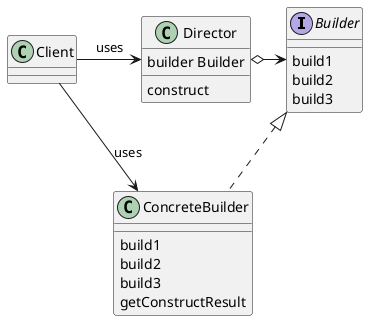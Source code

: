 @startuml
interface Builder {
  {method} build1
  {method} build2
  {method} build3
}
class ConcreteBuilder {
  {method} build1
  {method} build2
  {method} build3
  {method} getConstructResult
}
class Director {
  builder Builder
  {method} construct
}

Client -> Director : uses
Client -> ConcreteBuilder : uses
Director o-> Builder
Builder <|.. ConcreteBuilder
@enduml
